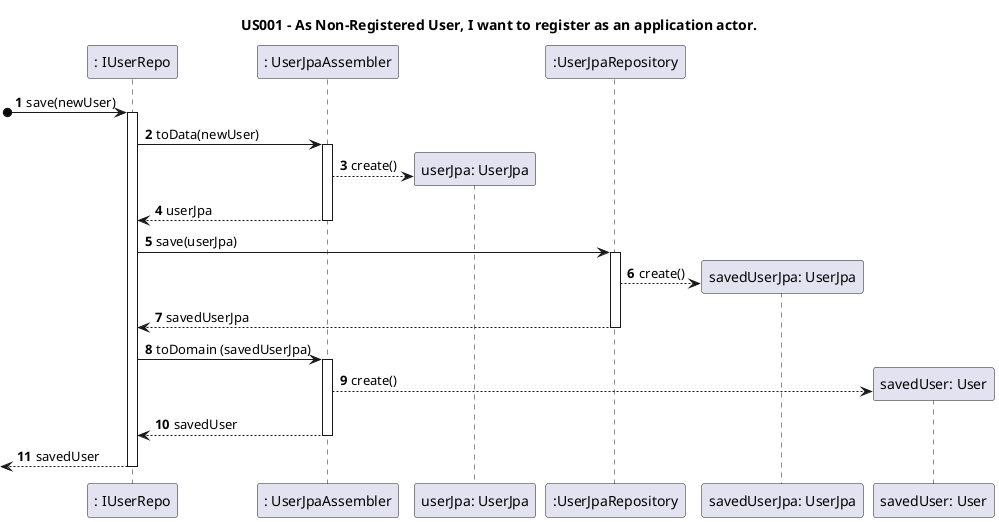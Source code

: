 @startuml
title US001 - As Non-Registered User, I want to register as an application actor.

autoactivate on
autonumber

participant ": IUserRepo" as Repo
participant ": UserJpaAssembler" as Assembler
participant "userJpa: UserJpa" as UserJPA
participant ":UserJpaRepository" as Driver
participant "savedUserJpa: UserJpa" as SavedJpa
participant "savedUser: User" as User

[o->Repo: save(newUser)
Repo -> Assembler : toData(newUser)
Assembler --> UserJPA **: create()
return userJpa
Repo -> Driver: save(userJpa)
Driver --> SavedJpa**: create()
return savedUserJpa
Repo -> Assembler: toDomain (savedUserJpa)
Assembler --> User **: create()
return savedUser

[<--Repo: savedUser

@enduml
